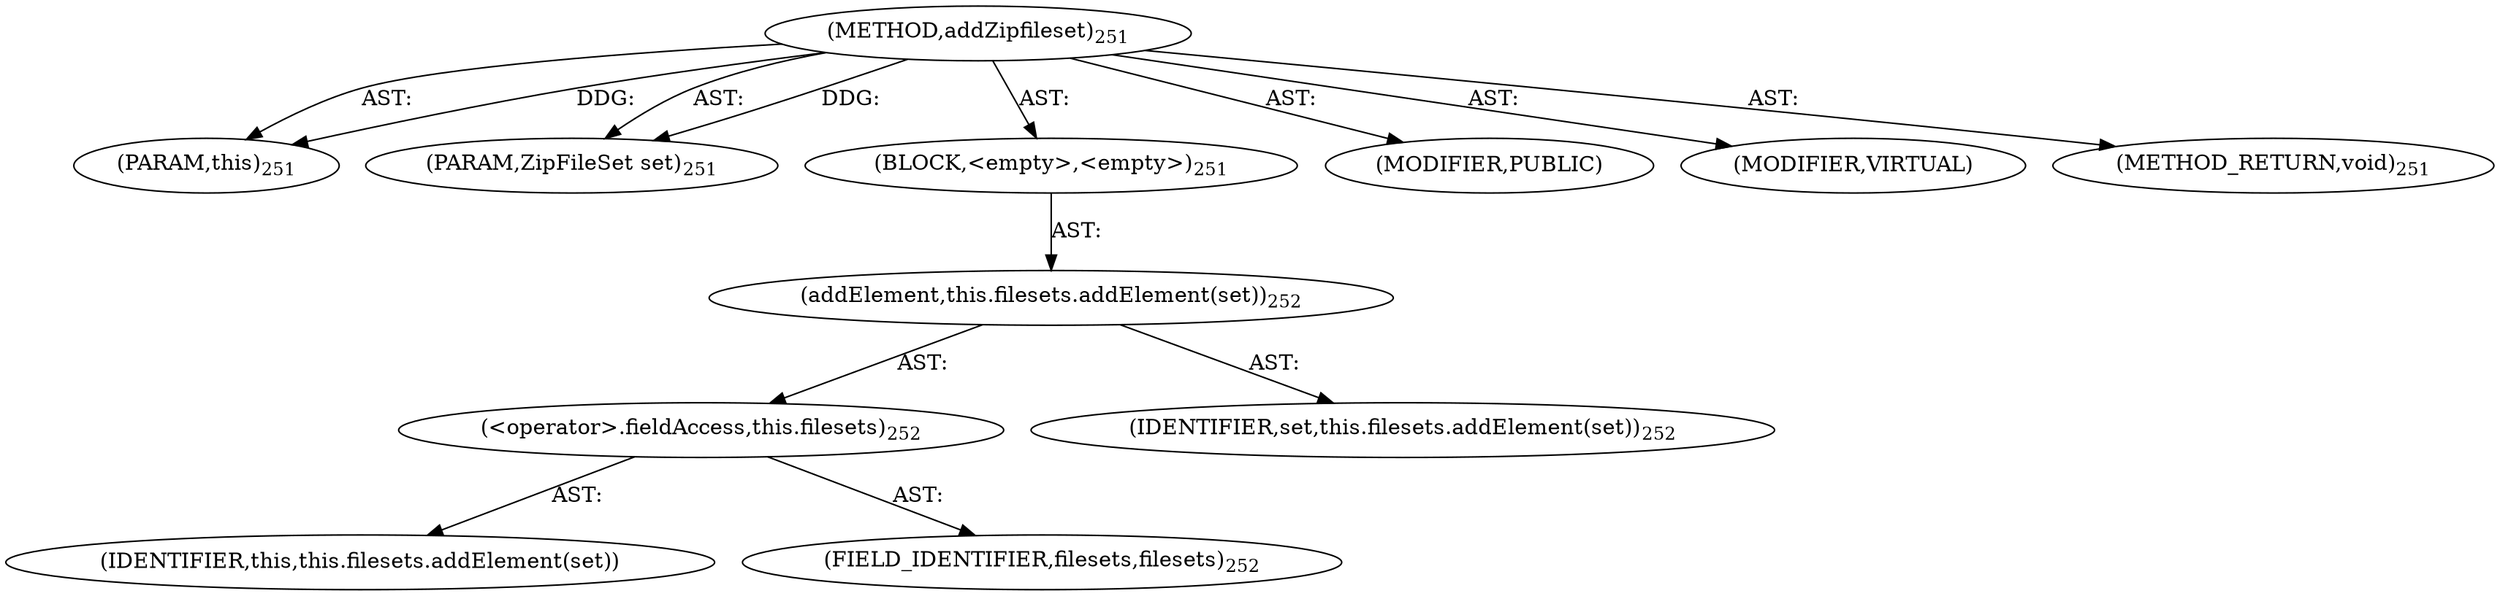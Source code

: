 digraph "addZipfileset" {  
"111669149707" [label = <(METHOD,addZipfileset)<SUB>251</SUB>> ]
"115964117023" [label = <(PARAM,this)<SUB>251</SUB>> ]
"115964117024" [label = <(PARAM,ZipFileSet set)<SUB>251</SUB>> ]
"25769803787" [label = <(BLOCK,&lt;empty&gt;,&lt;empty&gt;)<SUB>251</SUB>> ]
"30064771091" [label = <(addElement,this.filesets.addElement(set))<SUB>252</SUB>> ]
"30064771092" [label = <(&lt;operator&gt;.fieldAccess,this.filesets)<SUB>252</SUB>> ]
"68719476821" [label = <(IDENTIFIER,this,this.filesets.addElement(set))> ]
"55834574858" [label = <(FIELD_IDENTIFIER,filesets,filesets)<SUB>252</SUB>> ]
"68719476822" [label = <(IDENTIFIER,set,this.filesets.addElement(set))<SUB>252</SUB>> ]
"133143986223" [label = <(MODIFIER,PUBLIC)> ]
"133143986224" [label = <(MODIFIER,VIRTUAL)> ]
"128849018891" [label = <(METHOD_RETURN,void)<SUB>251</SUB>> ]
  "111669149707" -> "115964117023"  [ label = "AST: "] 
  "111669149707" -> "115964117024"  [ label = "AST: "] 
  "111669149707" -> "25769803787"  [ label = "AST: "] 
  "111669149707" -> "133143986223"  [ label = "AST: "] 
  "111669149707" -> "133143986224"  [ label = "AST: "] 
  "111669149707" -> "128849018891"  [ label = "AST: "] 
  "25769803787" -> "30064771091"  [ label = "AST: "] 
  "30064771091" -> "30064771092"  [ label = "AST: "] 
  "30064771091" -> "68719476822"  [ label = "AST: "] 
  "30064771092" -> "68719476821"  [ label = "AST: "] 
  "30064771092" -> "55834574858"  [ label = "AST: "] 
  "111669149707" -> "115964117023"  [ label = "DDG: "] 
  "111669149707" -> "115964117024"  [ label = "DDG: "] 
}
